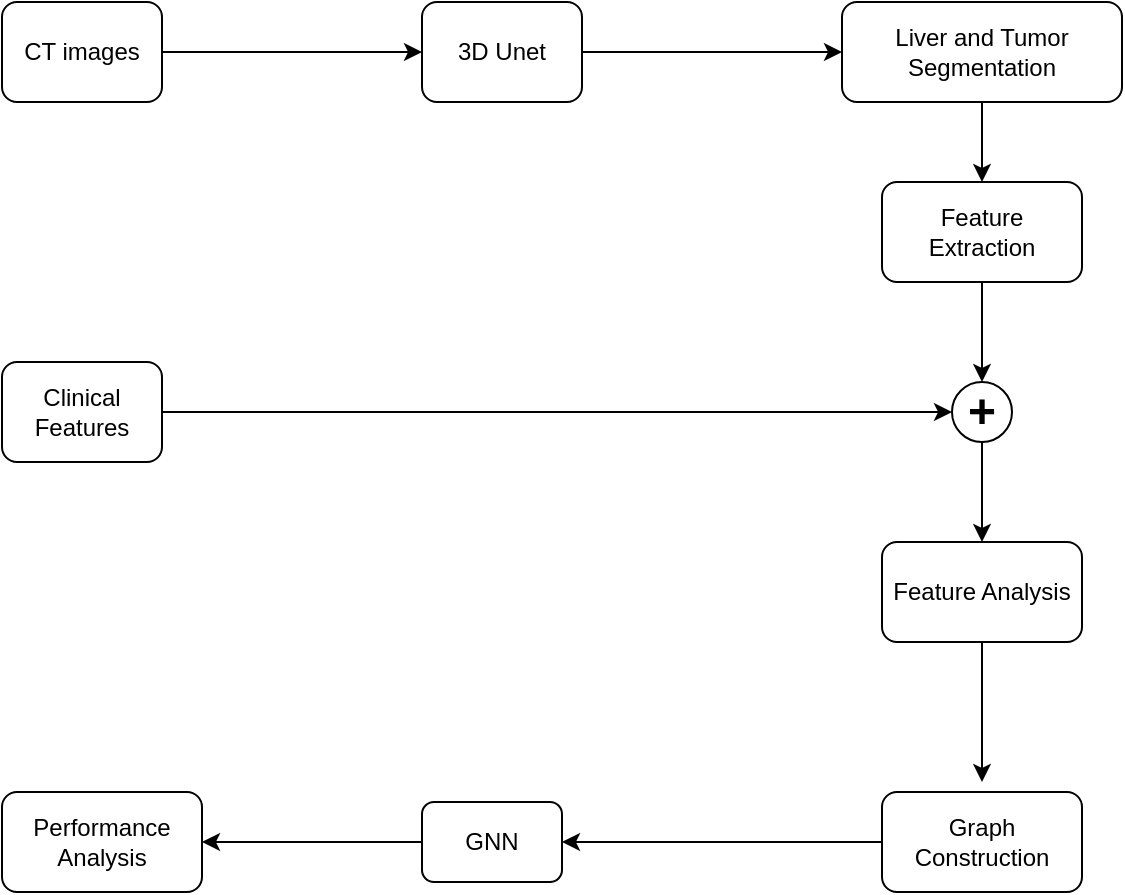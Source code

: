 <mxfile version="24.0.7" type="github">
  <diagram name="Page-1" id="IDt4ZSXcuiD3IiELRmUu">
    <mxGraphModel dx="1173" dy="579" grid="1" gridSize="10" guides="1" tooltips="1" connect="1" arrows="1" fold="1" page="1" pageScale="1" pageWidth="2339" pageHeight="3300" math="0" shadow="0">
      <root>
        <mxCell id="0" />
        <mxCell id="1" parent="0" />
        <mxCell id="5oTocJsfiG1X0nxcO-18-12" style="edgeStyle=orthogonalEdgeStyle;rounded=0;orthogonalLoop=1;jettySize=auto;html=1;exitX=1;exitY=0.5;exitDx=0;exitDy=0;entryX=0;entryY=0.5;entryDx=0;entryDy=0;" edge="1" parent="1" source="5oTocJsfiG1X0nxcO-18-1" target="5oTocJsfiG1X0nxcO-18-2">
          <mxGeometry relative="1" as="geometry" />
        </mxCell>
        <mxCell id="5oTocJsfiG1X0nxcO-18-1" value="CT images" style="rounded=1;whiteSpace=wrap;html=1;" vertex="1" parent="1">
          <mxGeometry x="200" y="50" width="80" height="50" as="geometry" />
        </mxCell>
        <mxCell id="5oTocJsfiG1X0nxcO-18-13" style="edgeStyle=orthogonalEdgeStyle;rounded=0;orthogonalLoop=1;jettySize=auto;html=1;exitX=1;exitY=0.5;exitDx=0;exitDy=0;entryX=0;entryY=0.5;entryDx=0;entryDy=0;" edge="1" parent="1" source="5oTocJsfiG1X0nxcO-18-2" target="5oTocJsfiG1X0nxcO-18-3">
          <mxGeometry relative="1" as="geometry" />
        </mxCell>
        <mxCell id="5oTocJsfiG1X0nxcO-18-2" value="3D Unet&lt;span style=&quot;color: rgba(0, 0, 0, 0); font-family: monospace; font-size: 0px; text-align: start; text-wrap: nowrap;&quot;&gt;%3CmxGraphModel%3E%3Croot%3E%3CmxCell%20id%3D%220%22%2F%3E%3CmxCell%20id%3D%221%22%20parent%3D%220%22%2F%3E%3CmxCell%20id%3D%222%22%20value%3D%22CT%20images%22%20style%3D%22rounded%3D1%3BwhiteSpace%3Dwrap%3Bhtml%3D1%3B%22%20vertex%3D%221%22%20parent%3D%221%22%3E%3CmxGeometry%20x%3D%2240%22%20y%3D%2280%22%20width%3D%2280%22%20height%3D%2250%22%20as%3D%22geometry%22%2F%3E%3C%2FmxCell%3E%3C%2Froot%3E%3C%2FmxGraphModel%3E&lt;/span&gt;" style="rounded=1;whiteSpace=wrap;html=1;" vertex="1" parent="1">
          <mxGeometry x="410" y="50" width="80" height="50" as="geometry" />
        </mxCell>
        <mxCell id="5oTocJsfiG1X0nxcO-18-14" style="edgeStyle=orthogonalEdgeStyle;rounded=0;orthogonalLoop=1;jettySize=auto;html=1;exitX=0.5;exitY=1;exitDx=0;exitDy=0;entryX=0.5;entryY=0;entryDx=0;entryDy=0;" edge="1" parent="1" source="5oTocJsfiG1X0nxcO-18-3" target="5oTocJsfiG1X0nxcO-18-4">
          <mxGeometry relative="1" as="geometry" />
        </mxCell>
        <mxCell id="5oTocJsfiG1X0nxcO-18-3" value="Liver and Tumor Segmentation" style="rounded=1;whiteSpace=wrap;html=1;" vertex="1" parent="1">
          <mxGeometry x="620" y="50" width="140" height="50" as="geometry" />
        </mxCell>
        <mxCell id="5oTocJsfiG1X0nxcO-18-15" value="" style="edgeStyle=orthogonalEdgeStyle;rounded=0;orthogonalLoop=1;jettySize=auto;html=1;" edge="1" parent="1" source="5oTocJsfiG1X0nxcO-18-4" target="5oTocJsfiG1X0nxcO-18-6">
          <mxGeometry relative="1" as="geometry" />
        </mxCell>
        <mxCell id="5oTocJsfiG1X0nxcO-18-4" value="Feature Extraction" style="rounded=1;whiteSpace=wrap;html=1;" vertex="1" parent="1">
          <mxGeometry x="640" y="140" width="100" height="50" as="geometry" />
        </mxCell>
        <mxCell id="5oTocJsfiG1X0nxcO-18-18" style="edgeStyle=orthogonalEdgeStyle;rounded=0;orthogonalLoop=1;jettySize=auto;html=1;exitX=0.5;exitY=1;exitDx=0;exitDy=0;" edge="1" parent="1" source="5oTocJsfiG1X0nxcO-18-5">
          <mxGeometry relative="1" as="geometry">
            <mxPoint x="690" y="440" as="targetPoint" />
          </mxGeometry>
        </mxCell>
        <mxCell id="5oTocJsfiG1X0nxcO-18-5" value="Feature Analysis" style="rounded=1;whiteSpace=wrap;html=1;" vertex="1" parent="1">
          <mxGeometry x="640" y="320" width="100" height="50" as="geometry" />
        </mxCell>
        <mxCell id="5oTocJsfiG1X0nxcO-18-17" style="edgeStyle=orthogonalEdgeStyle;rounded=0;orthogonalLoop=1;jettySize=auto;html=1;exitX=0.5;exitY=1;exitDx=0;exitDy=0;entryX=0.5;entryY=0;entryDx=0;entryDy=0;" edge="1" parent="1" source="5oTocJsfiG1X0nxcO-18-6" target="5oTocJsfiG1X0nxcO-18-5">
          <mxGeometry relative="1" as="geometry" />
        </mxCell>
        <mxCell id="5oTocJsfiG1X0nxcO-18-6" value="&lt;b&gt;&lt;font style=&quot;font-size: 24px;&quot;&gt;+&lt;/font&gt;&lt;/b&gt;" style="ellipse;whiteSpace=wrap;html=1;aspect=fixed;" vertex="1" parent="1">
          <mxGeometry x="675" y="240" width="30" height="30" as="geometry" />
        </mxCell>
        <mxCell id="5oTocJsfiG1X0nxcO-18-16" style="edgeStyle=orthogonalEdgeStyle;rounded=0;orthogonalLoop=1;jettySize=auto;html=1;entryX=0;entryY=0.5;entryDx=0;entryDy=0;" edge="1" parent="1" source="5oTocJsfiG1X0nxcO-18-7" target="5oTocJsfiG1X0nxcO-18-6">
          <mxGeometry relative="1" as="geometry" />
        </mxCell>
        <mxCell id="5oTocJsfiG1X0nxcO-18-7" value="Clinical Features" style="rounded=1;whiteSpace=wrap;html=1;" vertex="1" parent="1">
          <mxGeometry x="200" y="230" width="80" height="50" as="geometry" />
        </mxCell>
        <mxCell id="5oTocJsfiG1X0nxcO-18-19" style="edgeStyle=orthogonalEdgeStyle;rounded=0;orthogonalLoop=1;jettySize=auto;html=1;exitX=0;exitY=0.5;exitDx=0;exitDy=0;entryX=1;entryY=0.5;entryDx=0;entryDy=0;" edge="1" parent="1" source="5oTocJsfiG1X0nxcO-18-8" target="5oTocJsfiG1X0nxcO-18-9">
          <mxGeometry relative="1" as="geometry" />
        </mxCell>
        <mxCell id="5oTocJsfiG1X0nxcO-18-8" value="Graph Construction" style="rounded=1;whiteSpace=wrap;html=1;" vertex="1" parent="1">
          <mxGeometry x="640" y="445" width="100" height="50" as="geometry" />
        </mxCell>
        <mxCell id="5oTocJsfiG1X0nxcO-18-20" style="edgeStyle=orthogonalEdgeStyle;rounded=0;orthogonalLoop=1;jettySize=auto;html=1;entryX=1;entryY=0.5;entryDx=0;entryDy=0;" edge="1" parent="1" source="5oTocJsfiG1X0nxcO-18-9" target="5oTocJsfiG1X0nxcO-18-10">
          <mxGeometry relative="1" as="geometry" />
        </mxCell>
        <mxCell id="5oTocJsfiG1X0nxcO-18-9" value="GNN" style="rounded=1;whiteSpace=wrap;html=1;" vertex="1" parent="1">
          <mxGeometry x="410" y="450" width="70" height="40" as="geometry" />
        </mxCell>
        <mxCell id="5oTocJsfiG1X0nxcO-18-10" value="Performance Analysis" style="rounded=1;whiteSpace=wrap;html=1;" vertex="1" parent="1">
          <mxGeometry x="200" y="445" width="100" height="50" as="geometry" />
        </mxCell>
      </root>
    </mxGraphModel>
  </diagram>
</mxfile>
